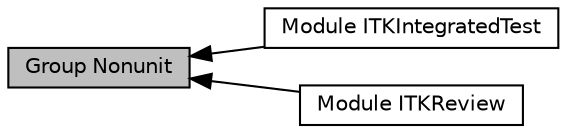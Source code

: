 digraph "Group Nonunit"
{
  edge [fontname="Helvetica",fontsize="10",labelfontname="Helvetica",labelfontsize="10"];
  node [fontname="Helvetica",fontsize="10",shape=box];
  rankdir=LR;
  Node1 [label="Group Nonunit",height=0.2,width=0.4,color="black", fillcolor="grey75", style="filled", fontcolor="black",tooltip=" "];
  Node2 [label="Module ITKIntegratedTest",height=0.2,width=0.4,color="black", fillcolor="white", style="filled",URL="$group__ITKIntegratedTest.html",tooltip=" "];
  Node3 [label="Module ITKReview",height=0.2,width=0.4,color="black", fillcolor="white", style="filled",URL="$group__ITKReview.html",tooltip=" "];
  Node1->Node2 [shape=plaintext, dir="back", style="solid"];
  Node1->Node3 [shape=plaintext, dir="back", style="solid"];
}
